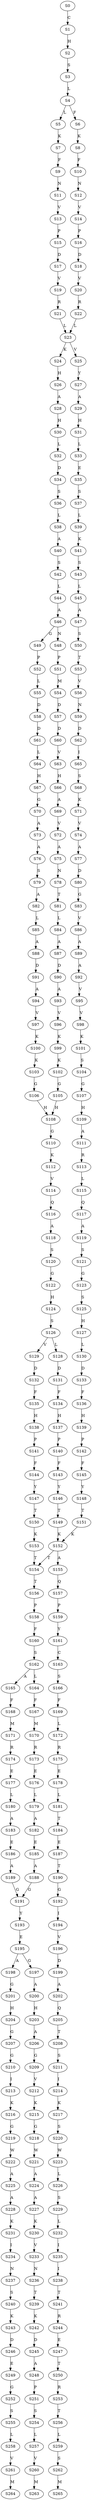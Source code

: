 strict digraph  {
	S0 -> S1 [ label = C ];
	S1 -> S2 [ label = H ];
	S2 -> S3 [ label = S ];
	S3 -> S4 [ label = L ];
	S4 -> S5 [ label = L ];
	S4 -> S6 [ label = F ];
	S5 -> S7 [ label = K ];
	S6 -> S8 [ label = K ];
	S7 -> S9 [ label = F ];
	S8 -> S10 [ label = F ];
	S9 -> S11 [ label = N ];
	S10 -> S12 [ label = N ];
	S11 -> S13 [ label = V ];
	S12 -> S14 [ label = V ];
	S13 -> S15 [ label = P ];
	S14 -> S16 [ label = P ];
	S15 -> S17 [ label = D ];
	S16 -> S18 [ label = D ];
	S17 -> S19 [ label = V ];
	S18 -> S20 [ label = V ];
	S19 -> S21 [ label = R ];
	S20 -> S22 [ label = R ];
	S21 -> S23 [ label = L ];
	S22 -> S23 [ label = L ];
	S23 -> S24 [ label = K ];
	S23 -> S25 [ label = V ];
	S24 -> S26 [ label = H ];
	S25 -> S27 [ label = Y ];
	S26 -> S28 [ label = A ];
	S27 -> S29 [ label = A ];
	S28 -> S30 [ label = H ];
	S29 -> S31 [ label = H ];
	S30 -> S32 [ label = L ];
	S31 -> S33 [ label = L ];
	S32 -> S34 [ label = D ];
	S33 -> S35 [ label = E ];
	S34 -> S36 [ label = S ];
	S35 -> S37 [ label = S ];
	S36 -> S38 [ label = L ];
	S37 -> S39 [ label = L ];
	S38 -> S40 [ label = A ];
	S39 -> S41 [ label = K ];
	S40 -> S42 [ label = S ];
	S41 -> S43 [ label = S ];
	S42 -> S44 [ label = L ];
	S43 -> S45 [ label = L ];
	S44 -> S46 [ label = A ];
	S45 -> S47 [ label = A ];
	S46 -> S48 [ label = N ];
	S46 -> S49 [ label = G ];
	S47 -> S50 [ label = S ];
	S48 -> S51 [ label = P ];
	S49 -> S52 [ label = P ];
	S50 -> S53 [ label = T ];
	S51 -> S54 [ label = M ];
	S52 -> S55 [ label = L ];
	S53 -> S56 [ label = V ];
	S54 -> S57 [ label = D ];
	S55 -> S58 [ label = D ];
	S56 -> S59 [ label = N ];
	S57 -> S60 [ label = D ];
	S58 -> S61 [ label = D ];
	S59 -> S62 [ label = D ];
	S60 -> S63 [ label = V ];
	S61 -> S64 [ label = L ];
	S62 -> S65 [ label = I ];
	S63 -> S66 [ label = H ];
	S64 -> S67 [ label = H ];
	S65 -> S68 [ label = S ];
	S66 -> S69 [ label = A ];
	S67 -> S70 [ label = G ];
	S68 -> S71 [ label = K ];
	S69 -> S72 [ label = V ];
	S70 -> S73 [ label = A ];
	S71 -> S74 [ label = V ];
	S72 -> S75 [ label = A ];
	S73 -> S76 [ label = A ];
	S74 -> S77 [ label = A ];
	S75 -> S78 [ label = N ];
	S76 -> S79 [ label = S ];
	S77 -> S80 [ label = D ];
	S78 -> S81 [ label = T ];
	S79 -> S82 [ label = A ];
	S80 -> S83 [ label = G ];
	S81 -> S84 [ label = L ];
	S82 -> S85 [ label = L ];
	S83 -> S86 [ label = V ];
	S84 -> S87 [ label = A ];
	S85 -> S88 [ label = A ];
	S86 -> S89 [ label = A ];
	S87 -> S90 [ label = D ];
	S88 -> S91 [ label = D ];
	S89 -> S92 [ label = A ];
	S90 -> S93 [ label = A ];
	S91 -> S94 [ label = A ];
	S92 -> S95 [ label = V ];
	S93 -> S96 [ label = V ];
	S94 -> S97 [ label = V ];
	S95 -> S98 [ label = V ];
	S96 -> S99 [ label = K ];
	S97 -> S100 [ label = K ];
	S98 -> S101 [ label = K ];
	S99 -> S102 [ label = K ];
	S100 -> S103 [ label = K ];
	S101 -> S104 [ label = S ];
	S102 -> S105 [ label = G ];
	S103 -> S106 [ label = G ];
	S104 -> S107 [ label = G ];
	S105 -> S108 [ label = H ];
	S106 -> S108 [ label = H ];
	S107 -> S109 [ label = H ];
	S108 -> S110 [ label = G ];
	S109 -> S111 [ label = A ];
	S110 -> S112 [ label = K ];
	S111 -> S113 [ label = R ];
	S112 -> S114 [ label = V ];
	S113 -> S115 [ label = L ];
	S114 -> S116 [ label = Q ];
	S115 -> S117 [ label = Q ];
	S116 -> S118 [ label = A ];
	S117 -> S119 [ label = A ];
	S118 -> S120 [ label = S ];
	S119 -> S121 [ label = S ];
	S120 -> S122 [ label = G ];
	S121 -> S123 [ label = G ];
	S122 -> S124 [ label = H ];
	S123 -> S125 [ label = S ];
	S124 -> S126 [ label = S ];
	S125 -> S127 [ label = H ];
	S126 -> S128 [ label = L ];
	S126 -> S129 [ label = V ];
	S127 -> S130 [ label = L ];
	S128 -> S131 [ label = D ];
	S129 -> S132 [ label = D ];
	S130 -> S133 [ label = D ];
	S131 -> S134 [ label = F ];
	S132 -> S135 [ label = F ];
	S133 -> S136 [ label = F ];
	S134 -> S137 [ label = H ];
	S135 -> S138 [ label = H ];
	S136 -> S139 [ label = H ];
	S137 -> S140 [ label = P ];
	S138 -> S141 [ label = P ];
	S139 -> S142 [ label = P ];
	S140 -> S143 [ label = F ];
	S141 -> S144 [ label = F ];
	S142 -> S145 [ label = F ];
	S143 -> S146 [ label = Y ];
	S144 -> S147 [ label = Y ];
	S145 -> S148 [ label = Y ];
	S146 -> S149 [ label = T ];
	S147 -> S150 [ label = T ];
	S148 -> S151 [ label = T ];
	S149 -> S152 [ label = K ];
	S150 -> S153 [ label = K ];
	S151 -> S152 [ label = K ];
	S152 -> S154 [ label = T ];
	S152 -> S155 [ label = A ];
	S153 -> S154 [ label = T ];
	S154 -> S156 [ label = T ];
	S155 -> S157 [ label = Q ];
	S156 -> S158 [ label = P ];
	S157 -> S159 [ label = P ];
	S158 -> S160 [ label = F ];
	S159 -> S161 [ label = Y ];
	S160 -> S162 [ label = S ];
	S161 -> S163 [ label = C ];
	S162 -> S164 [ label = L ];
	S162 -> S165 [ label = A ];
	S163 -> S166 [ label = S ];
	S164 -> S167 [ label = F ];
	S165 -> S168 [ label = F ];
	S166 -> S169 [ label = F ];
	S167 -> S170 [ label = M ];
	S168 -> S171 [ label = M ];
	S169 -> S172 [ label = L ];
	S170 -> S173 [ label = R ];
	S171 -> S174 [ label = R ];
	S172 -> S175 [ label = R ];
	S173 -> S176 [ label = E ];
	S174 -> S177 [ label = E ];
	S175 -> S178 [ label = E ];
	S176 -> S179 [ label = L ];
	S177 -> S180 [ label = L ];
	S178 -> S181 [ label = L ];
	S179 -> S182 [ label = A ];
	S180 -> S183 [ label = A ];
	S181 -> S184 [ label = T ];
	S182 -> S185 [ label = E ];
	S183 -> S186 [ label = E ];
	S184 -> S187 [ label = E ];
	S185 -> S188 [ label = A ];
	S186 -> S189 [ label = A ];
	S187 -> S190 [ label = T ];
	S188 -> S191 [ label = G ];
	S189 -> S191 [ label = G ];
	S190 -> S192 [ label = G ];
	S191 -> S193 [ label = Y ];
	S192 -> S194 [ label = I ];
	S193 -> S195 [ label = E ];
	S194 -> S196 [ label = V ];
	S195 -> S197 [ label = G ];
	S195 -> S198 [ label = A ];
	S196 -> S199 [ label = D ];
	S197 -> S200 [ label = A ];
	S198 -> S201 [ label = G ];
	S199 -> S202 [ label = A ];
	S200 -> S203 [ label = H ];
	S201 -> S204 [ label = H ];
	S202 -> S205 [ label = Q ];
	S203 -> S206 [ label = A ];
	S204 -> S207 [ label = G ];
	S205 -> S208 [ label = T ];
	S206 -> S209 [ label = G ];
	S207 -> S210 [ label = G ];
	S208 -> S211 [ label = S ];
	S209 -> S212 [ label = V ];
	S210 -> S213 [ label = I ];
	S211 -> S214 [ label = I ];
	S212 -> S215 [ label = K ];
	S213 -> S216 [ label = K ];
	S214 -> S217 [ label = K ];
	S215 -> S218 [ label = G ];
	S216 -> S219 [ label = G ];
	S217 -> S220 [ label = S ];
	S218 -> S221 [ label = W ];
	S219 -> S222 [ label = W ];
	S220 -> S223 [ label = W ];
	S221 -> S224 [ label = A ];
	S222 -> S225 [ label = A ];
	S223 -> S226 [ label = L ];
	S224 -> S227 [ label = A ];
	S225 -> S228 [ label = A ];
	S226 -> S229 [ label = S ];
	S227 -> S230 [ label = K ];
	S228 -> S231 [ label = K ];
	S229 -> S232 [ label = L ];
	S230 -> S233 [ label = V ];
	S231 -> S234 [ label = I ];
	S232 -> S235 [ label = I ];
	S233 -> S236 [ label = N ];
	S234 -> S237 [ label = N ];
	S235 -> S238 [ label = I ];
	S236 -> S239 [ label = T ];
	S237 -> S240 [ label = S ];
	S238 -> S241 [ label = T ];
	S239 -> S242 [ label = K ];
	S240 -> S243 [ label = K ];
	S241 -> S244 [ label = R ];
	S242 -> S245 [ label = D ];
	S243 -> S246 [ label = D ];
	S244 -> S247 [ label = E ];
	S245 -> S248 [ label = A ];
	S246 -> S249 [ label = E ];
	S247 -> S250 [ label = T ];
	S248 -> S251 [ label = P ];
	S249 -> S252 [ label = G ];
	S250 -> S253 [ label = R ];
	S251 -> S254 [ label = S ];
	S252 -> S255 [ label = S ];
	S253 -> S256 [ label = T ];
	S254 -> S257 [ label = L ];
	S255 -> S258 [ label = L ];
	S256 -> S259 [ label = L ];
	S257 -> S260 [ label = V ];
	S258 -> S261 [ label = V ];
	S259 -> S262 [ label = S ];
	S260 -> S263 [ label = M ];
	S261 -> S264 [ label = M ];
	S262 -> S265 [ label = M ];
}
